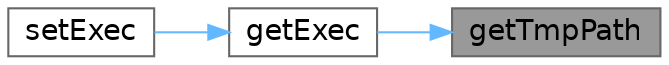 digraph "getTmpPath"
{
 // LATEX_PDF_SIZE
  bgcolor="transparent";
  edge [fontname=Helvetica,fontsize=14,labelfontname=Helvetica,labelfontsize=14];
  node [fontname=Helvetica,fontsize=14,shape=box,height=0.2,width=0.4];
  rankdir="RL";
  Node1 [id="Node000001",label="getTmpPath",height=0.2,width=0.4,color="gray40", fillcolor="grey60", style="filled", fontcolor="black",tooltip=" "];
  Node1 -> Node2 [id="edge1_Node000001_Node000002",dir="back",color="steelblue1",style="solid",tooltip=" "];
  Node2 [id="Node000002",label="getExec",height=0.2,width=0.4,color="grey40", fillcolor="white", style="filled",URL="$db/d6d/classCore.html#a737af4695268748fef82f6e17d373e14",tooltip=" "];
  Node2 -> Node3 [id="edge2_Node000002_Node000003",dir="back",color="steelblue1",style="solid",tooltip=" "];
  Node3 [id="Node000003",label="setExec",height=0.2,width=0.4,color="grey40", fillcolor="white", style="filled",URL="$db/d6d/classCore.html#ad77d8b9aac89825071178f99d0258632",tooltip=" "];
}
